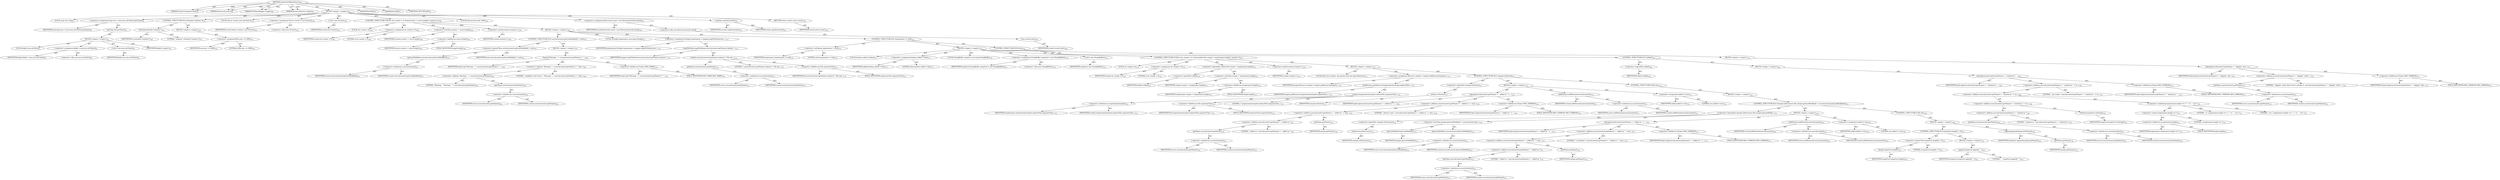 digraph "selectOutOfDateSources" {  
"111669149696" [label = <(METHOD,selectOutOfDateSources)<SUB>87</SUB>> ]
"115964116992" [label = <(PARAM,ProjectComponent logTo)<SUB>87</SUB>> ]
"115964116993" [label = <(PARAM,Resource[] source)<SUB>88</SUB>> ]
"115964116994" [label = <(PARAM,FileNameMapper mapper)<SUB>89</SUB>> ]
"115964116995" [label = <(PARAM,ResourceFactory targets)<SUB>90</SUB>> ]
"25769803776" [label = <(BLOCK,&lt;empty&gt;,&lt;empty&gt;)<SUB>90</SUB>> ]
"94489280512" [label = <(LOCAL,long now: long)<SUB>91</SUB>> ]
"30064771072" [label = <(&lt;operator&gt;.assignment,long now = (new java.util.Date()).getTime())<SUB>91</SUB>> ]
"68719476736" [label = <(IDENTIFIER,now,long now = (new java.util.Date()).getTime())<SUB>91</SUB>> ]
"30064771073" [label = <(getTime,this.getTime())<SUB>91</SUB>> ]
"25769803777" [label = <(BLOCK,&lt;empty&gt;,&lt;empty&gt;)<SUB>91</SUB>> ]
"94489280513" [label = <(LOCAL,$obj0: java.util.Date)<SUB>91</SUB>> ]
"30064771074" [label = <(&lt;operator&gt;.assignment,$obj0 = new java.util.Date())<SUB>91</SUB>> ]
"68719476737" [label = <(IDENTIFIER,$obj0,$obj0 = new java.util.Date())<SUB>91</SUB>> ]
"30064771075" [label = <(&lt;operator&gt;.alloc,new java.util.Date())<SUB>91</SUB>> ]
"30064771076" [label = <(&lt;init&gt;,new java.util.Date())<SUB>91</SUB>> ]
"68719476738" [label = <(IDENTIFIER,$obj0,new java.util.Date())<SUB>91</SUB>> ]
"68719476739" [label = <(IDENTIFIER,$obj0,&lt;empty&gt;)<SUB>91</SUB>> ]
"47244640256" [label = <(CONTROL_STRUCTURE,IF,if (isFamily(&quot;windows&quot;)))<SUB>101</SUB>> ]
"30064771077" [label = <(isFamily,isFamily(&quot;windows&quot;))<SUB>101</SUB>> ]
"68719476740" [label = <(IDENTIFIER,Os,isFamily(&quot;windows&quot;))<SUB>101</SUB>> ]
"90194313216" [label = <(LITERAL,&quot;windows&quot;,isFamily(&quot;windows&quot;))<SUB>101</SUB>> ]
"25769803778" [label = <(BLOCK,&lt;empty&gt;,&lt;empty&gt;)<SUB>101</SUB>> ]
"30064771078" [label = <(&lt;operator&gt;.assignmentPlus,now += 2000)<SUB>102</SUB>> ]
"68719476741" [label = <(IDENTIFIER,now,now += 2000)<SUB>102</SUB>> ]
"90194313217" [label = <(LITERAL,2000,now += 2000)<SUB>102</SUB>> ]
"94489280514" [label = <(LOCAL,Vector vresult: java.util.Vector)<SUB>105</SUB>> ]
"30064771079" [label = <(&lt;operator&gt;.assignment,Vector vresult = new Vector())<SUB>105</SUB>> ]
"68719476742" [label = <(IDENTIFIER,vresult,Vector vresult = new Vector())<SUB>105</SUB>> ]
"30064771080" [label = <(&lt;operator&gt;.alloc,new Vector())<SUB>105</SUB>> ]
"30064771081" [label = <(&lt;init&gt;,new Vector())<SUB>105</SUB>> ]
"68719476743" [label = <(IDENTIFIER,vresult,new Vector())<SUB>105</SUB>> ]
"47244640257" [label = <(CONTROL_STRUCTURE,FOR,for (int counter = 0; Some(counter &lt; source.length); counter++))<SUB>106</SUB>> ]
"94489280515" [label = <(LOCAL,int counter: int)<SUB>106</SUB>> ]
"30064771082" [label = <(&lt;operator&gt;.assignment,int counter = 0)<SUB>106</SUB>> ]
"68719476744" [label = <(IDENTIFIER,counter,int counter = 0)<SUB>106</SUB>> ]
"90194313218" [label = <(LITERAL,0,int counter = 0)<SUB>106</SUB>> ]
"30064771083" [label = <(&lt;operator&gt;.lessThan,counter &lt; source.length)<SUB>106</SUB>> ]
"68719476745" [label = <(IDENTIFIER,counter,counter &lt; source.length)<SUB>106</SUB>> ]
"30064771084" [label = <(&lt;operator&gt;.fieldAccess,source.length)<SUB>106</SUB>> ]
"68719476746" [label = <(IDENTIFIER,source,counter &lt; source.length)<SUB>106</SUB>> ]
"55834574848" [label = <(FIELD_IDENTIFIER,length,length)<SUB>106</SUB>> ]
"30064771085" [label = <(&lt;operator&gt;.postIncrement,counter++)<SUB>106</SUB>> ]
"68719476747" [label = <(IDENTIFIER,counter,counter++)<SUB>106</SUB>> ]
"25769803779" [label = <(BLOCK,&lt;empty&gt;,&lt;empty&gt;)<SUB>106</SUB>> ]
"47244640258" [label = <(CONTROL_STRUCTURE,IF,if (source[counter].getLastModified() &gt; now))<SUB>107</SUB>> ]
"30064771086" [label = <(&lt;operator&gt;.greaterThan,source[counter].getLastModified() &gt; now)<SUB>107</SUB>> ]
"30064771087" [label = <(getLastModified,source[counter].getLastModified())<SUB>107</SUB>> ]
"30064771088" [label = <(&lt;operator&gt;.indexAccess,source[counter])<SUB>107</SUB>> ]
"68719476748" [label = <(IDENTIFIER,source,source[counter].getLastModified())<SUB>107</SUB>> ]
"68719476749" [label = <(IDENTIFIER,counter,source[counter].getLastModified())<SUB>107</SUB>> ]
"68719476750" [label = <(IDENTIFIER,now,source[counter].getLastModified() &gt; now)<SUB>107</SUB>> ]
"25769803780" [label = <(BLOCK,&lt;empty&gt;,&lt;empty&gt;)<SUB>107</SUB>> ]
"30064771089" [label = <(log,log(&quot;Warning: &quot; + source[counter].getName() + &quot;...)<SUB>108</SUB>> ]
"68719476751" [label = <(IDENTIFIER,logTo,log(&quot;Warning: &quot; + source[counter].getName() + &quot;...)<SUB>108</SUB>> ]
"30064771090" [label = <(&lt;operator&gt;.addition,&quot;Warning: &quot; + source[counter].getName() + &quot; mod...)<SUB>108</SUB>> ]
"30064771091" [label = <(&lt;operator&gt;.addition,&quot;Warning: &quot; + source[counter].getName())<SUB>108</SUB>> ]
"90194313219" [label = <(LITERAL,&quot;Warning: &quot;,&quot;Warning: &quot; + source[counter].getName())<SUB>108</SUB>> ]
"30064771092" [label = <(getName,source[counter].getName())<SUB>108</SUB>> ]
"30064771093" [label = <(&lt;operator&gt;.indexAccess,source[counter])<SUB>108</SUB>> ]
"68719476752" [label = <(IDENTIFIER,source,source[counter].getName())<SUB>108</SUB>> ]
"68719476753" [label = <(IDENTIFIER,counter,source[counter].getName())<SUB>108</SUB>> ]
"90194313220" [label = <(LITERAL,&quot; modified in the future.&quot;,&quot;Warning: &quot; + source[counter].getName() + &quot; mod...)<SUB>109</SUB>> ]
"30064771094" [label = <(&lt;operator&gt;.fieldAccess,Project.MSG_WARN)<SUB>110</SUB>> ]
"68719476754" [label = <(IDENTIFIER,Project,log(&quot;Warning: &quot; + source[counter].getName() + &quot;...)<SUB>110</SUB>> ]
"55834574849" [label = <(FIELD_IDENTIFIER,MSG_WARN,MSG_WARN)<SUB>110</SUB>> ]
"94489280516" [label = <(LOCAL,String[] targetnames: java.lang.String[])<SUB>113</SUB>> ]
"30064771095" [label = <(&lt;operator&gt;.assignment,String[] targetnames = mapper.mapFileName(sourc...)<SUB>113</SUB>> ]
"68719476755" [label = <(IDENTIFIER,targetnames,String[] targetnames = mapper.mapFileName(sourc...)<SUB>113</SUB>> ]
"30064771096" [label = <(mapFileName,mapFileName(source[counter].getName().replace('...)<SUB>114</SUB>> ]
"68719476756" [label = <(IDENTIFIER,mapper,mapFileName(source[counter].getName().replace('...)<SUB>114</SUB>> ]
"30064771097" [label = <(replace,source[counter].getName().replace('/', File.sep...)<SUB>114</SUB>> ]
"30064771098" [label = <(getName,source[counter].getName())<SUB>114</SUB>> ]
"30064771099" [label = <(&lt;operator&gt;.indexAccess,source[counter])<SUB>114</SUB>> ]
"68719476757" [label = <(IDENTIFIER,source,source[counter].getName())<SUB>114</SUB>> ]
"68719476758" [label = <(IDENTIFIER,counter,source[counter].getName())<SUB>114</SUB>> ]
"90194313221" [label = <(LITERAL,'/',source[counter].getName().replace('/', File.sep...)<SUB>115</SUB>> ]
"30064771100" [label = <(&lt;operator&gt;.fieldAccess,File.separatorChar)<SUB>115</SUB>> ]
"68719476759" [label = <(IDENTIFIER,File,source[counter].getName().replace('/', File.sep...)<SUB>115</SUB>> ]
"55834574850" [label = <(FIELD_IDENTIFIER,separatorChar,separatorChar)<SUB>115</SUB>> ]
"47244640259" [label = <(CONTROL_STRUCTURE,IF,if (targetnames != null))<SUB>116</SUB>> ]
"30064771101" [label = <(&lt;operator&gt;.notEquals,targetnames != null)<SUB>116</SUB>> ]
"68719476760" [label = <(IDENTIFIER,targetnames,targetnames != null)<SUB>116</SUB>> ]
"90194313222" [label = <(LITERAL,null,targetnames != null)<SUB>116</SUB>> ]
"25769803781" [label = <(BLOCK,&lt;empty&gt;,&lt;empty&gt;)<SUB>116</SUB>> ]
"94489280517" [label = <(LOCAL,boolean added: boolean)<SUB>117</SUB>> ]
"30064771102" [label = <(&lt;operator&gt;.assignment,boolean added = false)<SUB>117</SUB>> ]
"68719476761" [label = <(IDENTIFIER,added,boolean added = false)<SUB>117</SUB>> ]
"90194313223" [label = <(LITERAL,false,boolean added = false)<SUB>117</SUB>> ]
"94489280518" [label = <(LOCAL,StringBuffer targetList: java.lang.StringBuffer)<SUB>118</SUB>> ]
"30064771103" [label = <(&lt;operator&gt;.assignment,StringBuffer targetList = new StringBuffer())<SUB>118</SUB>> ]
"68719476762" [label = <(IDENTIFIER,targetList,StringBuffer targetList = new StringBuffer())<SUB>118</SUB>> ]
"30064771104" [label = <(&lt;operator&gt;.alloc,new StringBuffer())<SUB>118</SUB>> ]
"30064771105" [label = <(&lt;init&gt;,new StringBuffer())<SUB>118</SUB>> ]
"68719476763" [label = <(IDENTIFIER,targetList,new StringBuffer())<SUB>118</SUB>> ]
"47244640260" [label = <(CONTROL_STRUCTURE,FOR,for (int ctarget = 0; Some(!added &amp;&amp; ctarget &lt; targetnames.length); ctarget++))<SUB>119</SUB>> ]
"94489280519" [label = <(LOCAL,int ctarget: int)<SUB>119</SUB>> ]
"30064771106" [label = <(&lt;operator&gt;.assignment,int ctarget = 0)<SUB>119</SUB>> ]
"68719476764" [label = <(IDENTIFIER,ctarget,int ctarget = 0)<SUB>119</SUB>> ]
"90194313224" [label = <(LITERAL,0,int ctarget = 0)<SUB>119</SUB>> ]
"30064771107" [label = <(&lt;operator&gt;.logicalAnd,!added &amp;&amp; ctarget &lt; targetnames.length)<SUB>119</SUB>> ]
"30064771108" [label = <(&lt;operator&gt;.logicalNot,!added)<SUB>119</SUB>> ]
"68719476765" [label = <(IDENTIFIER,added,!added)<SUB>119</SUB>> ]
"30064771109" [label = <(&lt;operator&gt;.lessThan,ctarget &lt; targetnames.length)<SUB>119</SUB>> ]
"68719476766" [label = <(IDENTIFIER,ctarget,ctarget &lt; targetnames.length)<SUB>119</SUB>> ]
"30064771110" [label = <(&lt;operator&gt;.fieldAccess,targetnames.length)<SUB>119</SUB>> ]
"68719476767" [label = <(IDENTIFIER,targetnames,ctarget &lt; targetnames.length)<SUB>119</SUB>> ]
"55834574851" [label = <(FIELD_IDENTIFIER,length,length)<SUB>119</SUB>> ]
"30064771111" [label = <(&lt;operator&gt;.postIncrement,ctarget++)<SUB>120</SUB>> ]
"68719476768" [label = <(IDENTIFIER,ctarget,ctarget++)<SUB>120</SUB>> ]
"25769803782" [label = <(BLOCK,&lt;empty&gt;,&lt;empty&gt;)<SUB>120</SUB>> ]
"94489280520" [label = <(LOCAL,Resource atarget: org.apache.tools.ant.types.Resource)<SUB>121</SUB>> ]
"30064771112" [label = <(&lt;operator&gt;.assignment,Resource atarget = targets.getResource(targetna...)<SUB>121</SUB>> ]
"68719476769" [label = <(IDENTIFIER,atarget,Resource atarget = targets.getResource(targetna...)<SUB>121</SUB>> ]
"30064771113" [label = <(getResource,getResource(targetnames[ctarget].replace(File.s...)<SUB>122</SUB>> ]
"68719476770" [label = <(IDENTIFIER,targets,getResource(targetnames[ctarget].replace(File.s...)<SUB>122</SUB>> ]
"30064771114" [label = <(replace,targetnames[ctarget].replace(File.separatorChar...)<SUB>122</SUB>> ]
"30064771115" [label = <(&lt;operator&gt;.indexAccess,targetnames[ctarget])<SUB>122</SUB>> ]
"68719476771" [label = <(IDENTIFIER,targetnames,targetnames[ctarget].replace(File.separatorChar...)<SUB>122</SUB>> ]
"68719476772" [label = <(IDENTIFIER,ctarget,targetnames[ctarget].replace(File.separatorChar...)<SUB>122</SUB>> ]
"30064771116" [label = <(&lt;operator&gt;.fieldAccess,File.separatorChar)<SUB>123</SUB>> ]
"68719476773" [label = <(IDENTIFIER,File,targetnames[ctarget].replace(File.separatorChar...)<SUB>123</SUB>> ]
"55834574852" [label = <(FIELD_IDENTIFIER,separatorChar,separatorChar)<SUB>123</SUB>> ]
"90194313225" [label = <(LITERAL,'/',targetnames[ctarget].replace(File.separatorChar...)<SUB>123</SUB>> ]
"47244640261" [label = <(CONTROL_STRUCTURE,IF,if (!atarget.isExists()))<SUB>127</SUB>> ]
"30064771117" [label = <(&lt;operator&gt;.logicalNot,!atarget.isExists())<SUB>127</SUB>> ]
"30064771118" [label = <(isExists,isExists())<SUB>127</SUB>> ]
"68719476774" [label = <(IDENTIFIER,atarget,isExists())<SUB>127</SUB>> ]
"25769803783" [label = <(BLOCK,&lt;empty&gt;,&lt;empty&gt;)<SUB>127</SUB>> ]
"30064771119" [label = <(log,log(source[counter].getName() + &quot; added as &quot; + ...)<SUB>128</SUB>> ]
"68719476775" [label = <(IDENTIFIER,logTo,log(source[counter].getName() + &quot; added as &quot; + ...)<SUB>128</SUB>> ]
"30064771120" [label = <(&lt;operator&gt;.addition,source[counter].getName() + &quot; added as &quot; + atar...)<SUB>128</SUB>> ]
"30064771121" [label = <(&lt;operator&gt;.addition,source[counter].getName() + &quot; added as &quot; + atar...)<SUB>128</SUB>> ]
"30064771122" [label = <(&lt;operator&gt;.addition,source[counter].getName() + &quot; added as &quot;)<SUB>128</SUB>> ]
"30064771123" [label = <(getName,source[counter].getName())<SUB>128</SUB>> ]
"30064771124" [label = <(&lt;operator&gt;.indexAccess,source[counter])<SUB>128</SUB>> ]
"68719476776" [label = <(IDENTIFIER,source,source[counter].getName())<SUB>128</SUB>> ]
"68719476777" [label = <(IDENTIFIER,counter,source[counter].getName())<SUB>128</SUB>> ]
"90194313226" [label = <(LITERAL,&quot; added as &quot;,source[counter].getName() + &quot; added as &quot;)<SUB>128</SUB>> ]
"30064771125" [label = <(getName,getName())<SUB>129</SUB>> ]
"68719476778" [label = <(IDENTIFIER,atarget,getName())<SUB>129</SUB>> ]
"90194313227" [label = <(LITERAL,&quot; doesn\'t exist.&quot;,source[counter].getName() + &quot; added as &quot; + atar...)<SUB>130</SUB>> ]
"30064771126" [label = <(&lt;operator&gt;.fieldAccess,Project.MSG_VERBOSE)<SUB>130</SUB>> ]
"68719476779" [label = <(IDENTIFIER,Project,log(source[counter].getName() + &quot; added as &quot; + ...)<SUB>130</SUB>> ]
"55834574853" [label = <(FIELD_IDENTIFIER,MSG_VERBOSE,MSG_VERBOSE)<SUB>130</SUB>> ]
"30064771127" [label = <(addElement,addElement(source[counter]))<SUB>131</SUB>> ]
"68719476780" [label = <(IDENTIFIER,vresult,addElement(source[counter]))<SUB>131</SUB>> ]
"30064771128" [label = <(&lt;operator&gt;.indexAccess,source[counter])<SUB>131</SUB>> ]
"68719476781" [label = <(IDENTIFIER,source,addElement(source[counter]))<SUB>131</SUB>> ]
"68719476782" [label = <(IDENTIFIER,counter,addElement(source[counter]))<SUB>131</SUB>> ]
"30064771129" [label = <(&lt;operator&gt;.assignment,added = true)<SUB>132</SUB>> ]
"68719476783" [label = <(IDENTIFIER,added,added = true)<SUB>132</SUB>> ]
"90194313228" [label = <(LITERAL,true,added = true)<SUB>132</SUB>> ]
"47244640262" [label = <(CONTROL_STRUCTURE,ELSE,else)<SUB>133</SUB>> ]
"25769803784" [label = <(BLOCK,&lt;empty&gt;,&lt;empty&gt;)<SUB>133</SUB>> ]
"47244640263" [label = <(CONTROL_STRUCTURE,IF,if (!atarget.isDirectory() &amp;&amp; atarget.getLastModified() &lt; source[counter].getLastModified()))<SUB>133</SUB>> ]
"30064771130" [label = <(&lt;operator&gt;.logicalAnd,!atarget.isDirectory() &amp;&amp; atarget.getLastModifi...)<SUB>133</SUB>> ]
"30064771131" [label = <(&lt;operator&gt;.logicalNot,!atarget.isDirectory())<SUB>133</SUB>> ]
"30064771132" [label = <(isDirectory,isDirectory())<SUB>133</SUB>> ]
"68719476784" [label = <(IDENTIFIER,atarget,isDirectory())<SUB>133</SUB>> ]
"30064771133" [label = <(&lt;operator&gt;.lessThan,atarget.getLastModified() &lt; source[counter].get...)<SUB>133</SUB>> ]
"30064771134" [label = <(getLastModified,getLastModified())<SUB>133</SUB>> ]
"68719476785" [label = <(IDENTIFIER,atarget,getLastModified())<SUB>133</SUB>> ]
"30064771135" [label = <(getLastModified,source[counter].getLastModified())<SUB>134</SUB>> ]
"30064771136" [label = <(&lt;operator&gt;.indexAccess,source[counter])<SUB>134</SUB>> ]
"68719476786" [label = <(IDENTIFIER,source,source[counter].getLastModified())<SUB>134</SUB>> ]
"68719476787" [label = <(IDENTIFIER,counter,source[counter].getLastModified())<SUB>134</SUB>> ]
"25769803785" [label = <(BLOCK,&lt;empty&gt;,&lt;empty&gt;)<SUB>134</SUB>> ]
"30064771137" [label = <(log,log(source[counter].getName() + &quot; added as &quot; + ...)<SUB>135</SUB>> ]
"68719476788" [label = <(IDENTIFIER,logTo,log(source[counter].getName() + &quot; added as &quot; + ...)<SUB>135</SUB>> ]
"30064771138" [label = <(&lt;operator&gt;.addition,source[counter].getName() + &quot; added as &quot; + atar...)<SUB>135</SUB>> ]
"30064771139" [label = <(&lt;operator&gt;.addition,source[counter].getName() + &quot; added as &quot; + atar...)<SUB>135</SUB>> ]
"30064771140" [label = <(&lt;operator&gt;.addition,source[counter].getName() + &quot; added as &quot;)<SUB>135</SUB>> ]
"30064771141" [label = <(getName,source[counter].getName())<SUB>135</SUB>> ]
"30064771142" [label = <(&lt;operator&gt;.indexAccess,source[counter])<SUB>135</SUB>> ]
"68719476789" [label = <(IDENTIFIER,source,source[counter].getName())<SUB>135</SUB>> ]
"68719476790" [label = <(IDENTIFIER,counter,source[counter].getName())<SUB>135</SUB>> ]
"90194313229" [label = <(LITERAL,&quot; added as &quot;,source[counter].getName() + &quot; added as &quot;)<SUB>135</SUB>> ]
"30064771143" [label = <(getName,getName())<SUB>136</SUB>> ]
"68719476791" [label = <(IDENTIFIER,atarget,getName())<SUB>136</SUB>> ]
"90194313230" [label = <(LITERAL,&quot; is outdated.&quot;,source[counter].getName() + &quot; added as &quot; + atar...)<SUB>137</SUB>> ]
"30064771144" [label = <(&lt;operator&gt;.fieldAccess,Project.MSG_VERBOSE)<SUB>137</SUB>> ]
"68719476792" [label = <(IDENTIFIER,Project,log(source[counter].getName() + &quot; added as &quot; + ...)<SUB>137</SUB>> ]
"55834574854" [label = <(FIELD_IDENTIFIER,MSG_VERBOSE,MSG_VERBOSE)<SUB>137</SUB>> ]
"30064771145" [label = <(addElement,addElement(source[counter]))<SUB>138</SUB>> ]
"68719476793" [label = <(IDENTIFIER,vresult,addElement(source[counter]))<SUB>138</SUB>> ]
"30064771146" [label = <(&lt;operator&gt;.indexAccess,source[counter])<SUB>138</SUB>> ]
"68719476794" [label = <(IDENTIFIER,source,addElement(source[counter]))<SUB>138</SUB>> ]
"68719476795" [label = <(IDENTIFIER,counter,addElement(source[counter]))<SUB>138</SUB>> ]
"30064771147" [label = <(&lt;operator&gt;.assignment,added = true)<SUB>139</SUB>> ]
"68719476796" [label = <(IDENTIFIER,added,added = true)<SUB>139</SUB>> ]
"90194313231" [label = <(LITERAL,true,added = true)<SUB>139</SUB>> ]
"47244640264" [label = <(CONTROL_STRUCTURE,ELSE,else)<SUB>140</SUB>> ]
"25769803786" [label = <(BLOCK,&lt;empty&gt;,&lt;empty&gt;)<SUB>140</SUB>> ]
"47244640265" [label = <(CONTROL_STRUCTURE,IF,if (targetList.length() &gt; 0))<SUB>141</SUB>> ]
"30064771148" [label = <(&lt;operator&gt;.greaterThan,targetList.length() &gt; 0)<SUB>141</SUB>> ]
"30064771149" [label = <(length,targetList.length())<SUB>141</SUB>> ]
"68719476797" [label = <(IDENTIFIER,targetList,targetList.length())<SUB>141</SUB>> ]
"90194313232" [label = <(LITERAL,0,targetList.length() &gt; 0)<SUB>141</SUB>> ]
"25769803787" [label = <(BLOCK,&lt;empty&gt;,&lt;empty&gt;)<SUB>141</SUB>> ]
"30064771150" [label = <(append,targetList.append(&quot;, &quot;))<SUB>142</SUB>> ]
"68719476798" [label = <(IDENTIFIER,targetList,targetList.append(&quot;, &quot;))<SUB>142</SUB>> ]
"90194313233" [label = <(LITERAL,&quot;, &quot;,targetList.append(&quot;, &quot;))<SUB>142</SUB>> ]
"30064771151" [label = <(append,append(atarget.getName()))<SUB>144</SUB>> ]
"68719476799" [label = <(IDENTIFIER,targetList,append(atarget.getName()))<SUB>144</SUB>> ]
"30064771152" [label = <(getName,getName())<SUB>144</SUB>> ]
"68719476800" [label = <(IDENTIFIER,atarget,getName())<SUB>144</SUB>> ]
"47244640266" [label = <(CONTROL_STRUCTURE,IF,if (!added))<SUB>148</SUB>> ]
"30064771153" [label = <(&lt;operator&gt;.logicalNot,!added)<SUB>148</SUB>> ]
"68719476801" [label = <(IDENTIFIER,added,!added)<SUB>148</SUB>> ]
"25769803788" [label = <(BLOCK,&lt;empty&gt;,&lt;empty&gt;)<SUB>148</SUB>> ]
"30064771154" [label = <(log,log(source[counter].getName() + &quot; omitted as &quot; ...)<SUB>149</SUB>> ]
"68719476802" [label = <(IDENTIFIER,logTo,log(source[counter].getName() + &quot; omitted as &quot; ...)<SUB>149</SUB>> ]
"30064771155" [label = <(&lt;operator&gt;.addition,source[counter].getName() + &quot; omitted as &quot; + ta...)<SUB>149</SUB>> ]
"30064771156" [label = <(&lt;operator&gt;.addition,source[counter].getName() + &quot; omitted as &quot; + ta...)<SUB>149</SUB>> ]
"30064771157" [label = <(&lt;operator&gt;.addition,source[counter].getName() + &quot; omitted as &quot; + ta...)<SUB>149</SUB>> ]
"30064771158" [label = <(&lt;operator&gt;.addition,source[counter].getName() + &quot; omitted as &quot;)<SUB>149</SUB>> ]
"30064771159" [label = <(getName,source[counter].getName())<SUB>149</SUB>> ]
"30064771160" [label = <(&lt;operator&gt;.indexAccess,source[counter])<SUB>149</SUB>> ]
"68719476803" [label = <(IDENTIFIER,source,source[counter].getName())<SUB>149</SUB>> ]
"68719476804" [label = <(IDENTIFIER,counter,source[counter].getName())<SUB>149</SUB>> ]
"90194313234" [label = <(LITERAL,&quot; omitted as &quot;,source[counter].getName() + &quot; omitted as &quot;)<SUB>150</SUB>> ]
"30064771161" [label = <(toString,targetList.toString())<SUB>150</SUB>> ]
"68719476805" [label = <(IDENTIFIER,targetList,targetList.toString())<SUB>150</SUB>> ]
"30064771162" [label = <(&lt;operator&gt;.conditional,targetnames.length == 1 ? &quot; is&quot; : &quot; are &quot;)<SUB>151</SUB>> ]
"30064771163" [label = <(&lt;operator&gt;.equals,targetnames.length == 1)<SUB>151</SUB>> ]
"30064771164" [label = <(&lt;operator&gt;.fieldAccess,targetnames.length)<SUB>151</SUB>> ]
"68719476806" [label = <(IDENTIFIER,targetnames,targetnames.length == 1)<SUB>151</SUB>> ]
"55834574855" [label = <(FIELD_IDENTIFIER,length,length)<SUB>151</SUB>> ]
"90194313235" [label = <(LITERAL,1,targetnames.length == 1)<SUB>151</SUB>> ]
"90194313236" [label = <(LITERAL,&quot; is&quot;,targetnames.length == 1 ? &quot; is&quot; : &quot; are &quot;)<SUB>151</SUB>> ]
"90194313237" [label = <(LITERAL,&quot; are &quot;,targetnames.length == 1 ? &quot; is&quot; : &quot; are &quot;)<SUB>151</SUB>> ]
"90194313238" [label = <(LITERAL,&quot; up to date.&quot;,source[counter].getName() + &quot; omitted as &quot; + ta...)<SUB>152</SUB>> ]
"30064771165" [label = <(&lt;operator&gt;.fieldAccess,Project.MSG_VERBOSE)<SUB>152</SUB>> ]
"68719476807" [label = <(IDENTIFIER,Project,log(source[counter].getName() + &quot; omitted as &quot; ...)<SUB>152</SUB>> ]
"55834574856" [label = <(FIELD_IDENTIFIER,MSG_VERBOSE,MSG_VERBOSE)<SUB>152</SUB>> ]
"47244640267" [label = <(CONTROL_STRUCTURE,ELSE,else)<SUB>154</SUB>> ]
"25769803789" [label = <(BLOCK,&lt;empty&gt;,&lt;empty&gt;)<SUB>154</SUB>> ]
"30064771166" [label = <(log,log(source[counter].getName() + &quot; skipped - don...)<SUB>155</SUB>> ]
"68719476808" [label = <(IDENTIFIER,logTo,log(source[counter].getName() + &quot; skipped - don...)<SUB>155</SUB>> ]
"30064771167" [label = <(&lt;operator&gt;.addition,source[counter].getName() + &quot; skipped - don\'t ...)<SUB>155</SUB>> ]
"30064771168" [label = <(getName,source[counter].getName())<SUB>155</SUB>> ]
"30064771169" [label = <(&lt;operator&gt;.indexAccess,source[counter])<SUB>155</SUB>> ]
"68719476809" [label = <(IDENTIFIER,source,source[counter].getName())<SUB>155</SUB>> ]
"68719476810" [label = <(IDENTIFIER,counter,source[counter].getName())<SUB>155</SUB>> ]
"90194313239" [label = <(LITERAL,&quot; skipped - don\'t know how to handle it&quot;,source[counter].getName() + &quot; skipped - don\'t ...)<SUB>156</SUB>> ]
"30064771170" [label = <(&lt;operator&gt;.fieldAccess,Project.MSG_VERBOSE)<SUB>157</SUB>> ]
"68719476811" [label = <(IDENTIFIER,Project,log(source[counter].getName() + &quot; skipped - don...)<SUB>157</SUB>> ]
"55834574857" [label = <(FIELD_IDENTIFIER,MSG_VERBOSE,MSG_VERBOSE)<SUB>157</SUB>> ]
"94489280521" [label = <(LOCAL,Resource[] result: ANY)<SUB>160</SUB>> ]
"30064771171" [label = <(&lt;operator&gt;.assignment,Resource[] result = new Resource[vresult.size()])<SUB>160</SUB>> ]
"68719476812" [label = <(IDENTIFIER,result,Resource[] result = new Resource[vresult.size()])<SUB>160</SUB>> ]
"30064771172" [label = <(&lt;operator&gt;.alloc,new Resource[vresult.size()])> ]
"30064771173" [label = <(size,vresult.size())<SUB>160</SUB>> ]
"68719476813" [label = <(IDENTIFIER,vresult,vresult.size())<SUB>160</SUB>> ]
"30064771174" [label = <(copyInto,copyInto(result))<SUB>161</SUB>> ]
"68719476814" [label = <(IDENTIFIER,vresult,copyInto(result))<SUB>161</SUB>> ]
"68719476815" [label = <(IDENTIFIER,result,copyInto(result))<SUB>161</SUB>> ]
"146028888064" [label = <(RETURN,return result;,return result;)<SUB>162</SUB>> ]
"68719476816" [label = <(IDENTIFIER,result,return result;)<SUB>162</SUB>> ]
"133143986176" [label = <(MODIFIER,PUBLIC)> ]
"133143986177" [label = <(MODIFIER,STATIC)> ]
"128849018880" [label = <(METHOD_RETURN,ANY)<SUB>87</SUB>> ]
  "111669149696" -> "115964116992"  [ label = "AST: "] 
  "111669149696" -> "115964116993"  [ label = "AST: "] 
  "111669149696" -> "115964116994"  [ label = "AST: "] 
  "111669149696" -> "115964116995"  [ label = "AST: "] 
  "111669149696" -> "25769803776"  [ label = "AST: "] 
  "111669149696" -> "133143986176"  [ label = "AST: "] 
  "111669149696" -> "133143986177"  [ label = "AST: "] 
  "111669149696" -> "128849018880"  [ label = "AST: "] 
  "25769803776" -> "94489280512"  [ label = "AST: "] 
  "25769803776" -> "30064771072"  [ label = "AST: "] 
  "25769803776" -> "47244640256"  [ label = "AST: "] 
  "25769803776" -> "94489280514"  [ label = "AST: "] 
  "25769803776" -> "30064771079"  [ label = "AST: "] 
  "25769803776" -> "30064771081"  [ label = "AST: "] 
  "25769803776" -> "47244640257"  [ label = "AST: "] 
  "25769803776" -> "94489280521"  [ label = "AST: "] 
  "25769803776" -> "30064771171"  [ label = "AST: "] 
  "25769803776" -> "30064771174"  [ label = "AST: "] 
  "25769803776" -> "146028888064"  [ label = "AST: "] 
  "30064771072" -> "68719476736"  [ label = "AST: "] 
  "30064771072" -> "30064771073"  [ label = "AST: "] 
  "30064771073" -> "25769803777"  [ label = "AST: "] 
  "25769803777" -> "94489280513"  [ label = "AST: "] 
  "25769803777" -> "30064771074"  [ label = "AST: "] 
  "25769803777" -> "30064771076"  [ label = "AST: "] 
  "25769803777" -> "68719476739"  [ label = "AST: "] 
  "30064771074" -> "68719476737"  [ label = "AST: "] 
  "30064771074" -> "30064771075"  [ label = "AST: "] 
  "30064771076" -> "68719476738"  [ label = "AST: "] 
  "47244640256" -> "30064771077"  [ label = "AST: "] 
  "47244640256" -> "25769803778"  [ label = "AST: "] 
  "30064771077" -> "68719476740"  [ label = "AST: "] 
  "30064771077" -> "90194313216"  [ label = "AST: "] 
  "25769803778" -> "30064771078"  [ label = "AST: "] 
  "30064771078" -> "68719476741"  [ label = "AST: "] 
  "30064771078" -> "90194313217"  [ label = "AST: "] 
  "30064771079" -> "68719476742"  [ label = "AST: "] 
  "30064771079" -> "30064771080"  [ label = "AST: "] 
  "30064771081" -> "68719476743"  [ label = "AST: "] 
  "47244640257" -> "94489280515"  [ label = "AST: "] 
  "47244640257" -> "30064771082"  [ label = "AST: "] 
  "47244640257" -> "30064771083"  [ label = "AST: "] 
  "47244640257" -> "30064771085"  [ label = "AST: "] 
  "47244640257" -> "25769803779"  [ label = "AST: "] 
  "30064771082" -> "68719476744"  [ label = "AST: "] 
  "30064771082" -> "90194313218"  [ label = "AST: "] 
  "30064771083" -> "68719476745"  [ label = "AST: "] 
  "30064771083" -> "30064771084"  [ label = "AST: "] 
  "30064771084" -> "68719476746"  [ label = "AST: "] 
  "30064771084" -> "55834574848"  [ label = "AST: "] 
  "30064771085" -> "68719476747"  [ label = "AST: "] 
  "25769803779" -> "47244640258"  [ label = "AST: "] 
  "25769803779" -> "94489280516"  [ label = "AST: "] 
  "25769803779" -> "30064771095"  [ label = "AST: "] 
  "25769803779" -> "47244640259"  [ label = "AST: "] 
  "47244640258" -> "30064771086"  [ label = "AST: "] 
  "47244640258" -> "25769803780"  [ label = "AST: "] 
  "30064771086" -> "30064771087"  [ label = "AST: "] 
  "30064771086" -> "68719476750"  [ label = "AST: "] 
  "30064771087" -> "30064771088"  [ label = "AST: "] 
  "30064771088" -> "68719476748"  [ label = "AST: "] 
  "30064771088" -> "68719476749"  [ label = "AST: "] 
  "25769803780" -> "30064771089"  [ label = "AST: "] 
  "30064771089" -> "68719476751"  [ label = "AST: "] 
  "30064771089" -> "30064771090"  [ label = "AST: "] 
  "30064771089" -> "30064771094"  [ label = "AST: "] 
  "30064771090" -> "30064771091"  [ label = "AST: "] 
  "30064771090" -> "90194313220"  [ label = "AST: "] 
  "30064771091" -> "90194313219"  [ label = "AST: "] 
  "30064771091" -> "30064771092"  [ label = "AST: "] 
  "30064771092" -> "30064771093"  [ label = "AST: "] 
  "30064771093" -> "68719476752"  [ label = "AST: "] 
  "30064771093" -> "68719476753"  [ label = "AST: "] 
  "30064771094" -> "68719476754"  [ label = "AST: "] 
  "30064771094" -> "55834574849"  [ label = "AST: "] 
  "30064771095" -> "68719476755"  [ label = "AST: "] 
  "30064771095" -> "30064771096"  [ label = "AST: "] 
  "30064771096" -> "68719476756"  [ label = "AST: "] 
  "30064771096" -> "30064771097"  [ label = "AST: "] 
  "30064771097" -> "30064771098"  [ label = "AST: "] 
  "30064771097" -> "90194313221"  [ label = "AST: "] 
  "30064771097" -> "30064771100"  [ label = "AST: "] 
  "30064771098" -> "30064771099"  [ label = "AST: "] 
  "30064771099" -> "68719476757"  [ label = "AST: "] 
  "30064771099" -> "68719476758"  [ label = "AST: "] 
  "30064771100" -> "68719476759"  [ label = "AST: "] 
  "30064771100" -> "55834574850"  [ label = "AST: "] 
  "47244640259" -> "30064771101"  [ label = "AST: "] 
  "47244640259" -> "25769803781"  [ label = "AST: "] 
  "47244640259" -> "47244640267"  [ label = "AST: "] 
  "30064771101" -> "68719476760"  [ label = "AST: "] 
  "30064771101" -> "90194313222"  [ label = "AST: "] 
  "25769803781" -> "94489280517"  [ label = "AST: "] 
  "25769803781" -> "30064771102"  [ label = "AST: "] 
  "25769803781" -> "94489280518"  [ label = "AST: "] 
  "25769803781" -> "30064771103"  [ label = "AST: "] 
  "25769803781" -> "30064771105"  [ label = "AST: "] 
  "25769803781" -> "47244640260"  [ label = "AST: "] 
  "25769803781" -> "47244640266"  [ label = "AST: "] 
  "30064771102" -> "68719476761"  [ label = "AST: "] 
  "30064771102" -> "90194313223"  [ label = "AST: "] 
  "30064771103" -> "68719476762"  [ label = "AST: "] 
  "30064771103" -> "30064771104"  [ label = "AST: "] 
  "30064771105" -> "68719476763"  [ label = "AST: "] 
  "47244640260" -> "94489280519"  [ label = "AST: "] 
  "47244640260" -> "30064771106"  [ label = "AST: "] 
  "47244640260" -> "30064771107"  [ label = "AST: "] 
  "47244640260" -> "30064771111"  [ label = "AST: "] 
  "47244640260" -> "25769803782"  [ label = "AST: "] 
  "30064771106" -> "68719476764"  [ label = "AST: "] 
  "30064771106" -> "90194313224"  [ label = "AST: "] 
  "30064771107" -> "30064771108"  [ label = "AST: "] 
  "30064771107" -> "30064771109"  [ label = "AST: "] 
  "30064771108" -> "68719476765"  [ label = "AST: "] 
  "30064771109" -> "68719476766"  [ label = "AST: "] 
  "30064771109" -> "30064771110"  [ label = "AST: "] 
  "30064771110" -> "68719476767"  [ label = "AST: "] 
  "30064771110" -> "55834574851"  [ label = "AST: "] 
  "30064771111" -> "68719476768"  [ label = "AST: "] 
  "25769803782" -> "94489280520"  [ label = "AST: "] 
  "25769803782" -> "30064771112"  [ label = "AST: "] 
  "25769803782" -> "47244640261"  [ label = "AST: "] 
  "30064771112" -> "68719476769"  [ label = "AST: "] 
  "30064771112" -> "30064771113"  [ label = "AST: "] 
  "30064771113" -> "68719476770"  [ label = "AST: "] 
  "30064771113" -> "30064771114"  [ label = "AST: "] 
  "30064771114" -> "30064771115"  [ label = "AST: "] 
  "30064771114" -> "30064771116"  [ label = "AST: "] 
  "30064771114" -> "90194313225"  [ label = "AST: "] 
  "30064771115" -> "68719476771"  [ label = "AST: "] 
  "30064771115" -> "68719476772"  [ label = "AST: "] 
  "30064771116" -> "68719476773"  [ label = "AST: "] 
  "30064771116" -> "55834574852"  [ label = "AST: "] 
  "47244640261" -> "30064771117"  [ label = "AST: "] 
  "47244640261" -> "25769803783"  [ label = "AST: "] 
  "47244640261" -> "47244640262"  [ label = "AST: "] 
  "30064771117" -> "30064771118"  [ label = "AST: "] 
  "30064771118" -> "68719476774"  [ label = "AST: "] 
  "25769803783" -> "30064771119"  [ label = "AST: "] 
  "25769803783" -> "30064771127"  [ label = "AST: "] 
  "25769803783" -> "30064771129"  [ label = "AST: "] 
  "30064771119" -> "68719476775"  [ label = "AST: "] 
  "30064771119" -> "30064771120"  [ label = "AST: "] 
  "30064771119" -> "30064771126"  [ label = "AST: "] 
  "30064771120" -> "30064771121"  [ label = "AST: "] 
  "30064771120" -> "90194313227"  [ label = "AST: "] 
  "30064771121" -> "30064771122"  [ label = "AST: "] 
  "30064771121" -> "30064771125"  [ label = "AST: "] 
  "30064771122" -> "30064771123"  [ label = "AST: "] 
  "30064771122" -> "90194313226"  [ label = "AST: "] 
  "30064771123" -> "30064771124"  [ label = "AST: "] 
  "30064771124" -> "68719476776"  [ label = "AST: "] 
  "30064771124" -> "68719476777"  [ label = "AST: "] 
  "30064771125" -> "68719476778"  [ label = "AST: "] 
  "30064771126" -> "68719476779"  [ label = "AST: "] 
  "30064771126" -> "55834574853"  [ label = "AST: "] 
  "30064771127" -> "68719476780"  [ label = "AST: "] 
  "30064771127" -> "30064771128"  [ label = "AST: "] 
  "30064771128" -> "68719476781"  [ label = "AST: "] 
  "30064771128" -> "68719476782"  [ label = "AST: "] 
  "30064771129" -> "68719476783"  [ label = "AST: "] 
  "30064771129" -> "90194313228"  [ label = "AST: "] 
  "47244640262" -> "25769803784"  [ label = "AST: "] 
  "25769803784" -> "47244640263"  [ label = "AST: "] 
  "47244640263" -> "30064771130"  [ label = "AST: "] 
  "47244640263" -> "25769803785"  [ label = "AST: "] 
  "47244640263" -> "47244640264"  [ label = "AST: "] 
  "30064771130" -> "30064771131"  [ label = "AST: "] 
  "30064771130" -> "30064771133"  [ label = "AST: "] 
  "30064771131" -> "30064771132"  [ label = "AST: "] 
  "30064771132" -> "68719476784"  [ label = "AST: "] 
  "30064771133" -> "30064771134"  [ label = "AST: "] 
  "30064771133" -> "30064771135"  [ label = "AST: "] 
  "30064771134" -> "68719476785"  [ label = "AST: "] 
  "30064771135" -> "30064771136"  [ label = "AST: "] 
  "30064771136" -> "68719476786"  [ label = "AST: "] 
  "30064771136" -> "68719476787"  [ label = "AST: "] 
  "25769803785" -> "30064771137"  [ label = "AST: "] 
  "25769803785" -> "30064771145"  [ label = "AST: "] 
  "25769803785" -> "30064771147"  [ label = "AST: "] 
  "30064771137" -> "68719476788"  [ label = "AST: "] 
  "30064771137" -> "30064771138"  [ label = "AST: "] 
  "30064771137" -> "30064771144"  [ label = "AST: "] 
  "30064771138" -> "30064771139"  [ label = "AST: "] 
  "30064771138" -> "90194313230"  [ label = "AST: "] 
  "30064771139" -> "30064771140"  [ label = "AST: "] 
  "30064771139" -> "30064771143"  [ label = "AST: "] 
  "30064771140" -> "30064771141"  [ label = "AST: "] 
  "30064771140" -> "90194313229"  [ label = "AST: "] 
  "30064771141" -> "30064771142"  [ label = "AST: "] 
  "30064771142" -> "68719476789"  [ label = "AST: "] 
  "30064771142" -> "68719476790"  [ label = "AST: "] 
  "30064771143" -> "68719476791"  [ label = "AST: "] 
  "30064771144" -> "68719476792"  [ label = "AST: "] 
  "30064771144" -> "55834574854"  [ label = "AST: "] 
  "30064771145" -> "68719476793"  [ label = "AST: "] 
  "30064771145" -> "30064771146"  [ label = "AST: "] 
  "30064771146" -> "68719476794"  [ label = "AST: "] 
  "30064771146" -> "68719476795"  [ label = "AST: "] 
  "30064771147" -> "68719476796"  [ label = "AST: "] 
  "30064771147" -> "90194313231"  [ label = "AST: "] 
  "47244640264" -> "25769803786"  [ label = "AST: "] 
  "25769803786" -> "47244640265"  [ label = "AST: "] 
  "25769803786" -> "30064771151"  [ label = "AST: "] 
  "47244640265" -> "30064771148"  [ label = "AST: "] 
  "47244640265" -> "25769803787"  [ label = "AST: "] 
  "30064771148" -> "30064771149"  [ label = "AST: "] 
  "30064771148" -> "90194313232"  [ label = "AST: "] 
  "30064771149" -> "68719476797"  [ label = "AST: "] 
  "25769803787" -> "30064771150"  [ label = "AST: "] 
  "30064771150" -> "68719476798"  [ label = "AST: "] 
  "30064771150" -> "90194313233"  [ label = "AST: "] 
  "30064771151" -> "68719476799"  [ label = "AST: "] 
  "30064771151" -> "30064771152"  [ label = "AST: "] 
  "30064771152" -> "68719476800"  [ label = "AST: "] 
  "47244640266" -> "30064771153"  [ label = "AST: "] 
  "47244640266" -> "25769803788"  [ label = "AST: "] 
  "30064771153" -> "68719476801"  [ label = "AST: "] 
  "25769803788" -> "30064771154"  [ label = "AST: "] 
  "30064771154" -> "68719476802"  [ label = "AST: "] 
  "30064771154" -> "30064771155"  [ label = "AST: "] 
  "30064771154" -> "30064771165"  [ label = "AST: "] 
  "30064771155" -> "30064771156"  [ label = "AST: "] 
  "30064771155" -> "90194313238"  [ label = "AST: "] 
  "30064771156" -> "30064771157"  [ label = "AST: "] 
  "30064771156" -> "30064771162"  [ label = "AST: "] 
  "30064771157" -> "30064771158"  [ label = "AST: "] 
  "30064771157" -> "30064771161"  [ label = "AST: "] 
  "30064771158" -> "30064771159"  [ label = "AST: "] 
  "30064771158" -> "90194313234"  [ label = "AST: "] 
  "30064771159" -> "30064771160"  [ label = "AST: "] 
  "30064771160" -> "68719476803"  [ label = "AST: "] 
  "30064771160" -> "68719476804"  [ label = "AST: "] 
  "30064771161" -> "68719476805"  [ label = "AST: "] 
  "30064771162" -> "30064771163"  [ label = "AST: "] 
  "30064771162" -> "90194313236"  [ label = "AST: "] 
  "30064771162" -> "90194313237"  [ label = "AST: "] 
  "30064771163" -> "30064771164"  [ label = "AST: "] 
  "30064771163" -> "90194313235"  [ label = "AST: "] 
  "30064771164" -> "68719476806"  [ label = "AST: "] 
  "30064771164" -> "55834574855"  [ label = "AST: "] 
  "30064771165" -> "68719476807"  [ label = "AST: "] 
  "30064771165" -> "55834574856"  [ label = "AST: "] 
  "47244640267" -> "25769803789"  [ label = "AST: "] 
  "25769803789" -> "30064771166"  [ label = "AST: "] 
  "30064771166" -> "68719476808"  [ label = "AST: "] 
  "30064771166" -> "30064771167"  [ label = "AST: "] 
  "30064771166" -> "30064771170"  [ label = "AST: "] 
  "30064771167" -> "30064771168"  [ label = "AST: "] 
  "30064771167" -> "90194313239"  [ label = "AST: "] 
  "30064771168" -> "30064771169"  [ label = "AST: "] 
  "30064771169" -> "68719476809"  [ label = "AST: "] 
  "30064771169" -> "68719476810"  [ label = "AST: "] 
  "30064771170" -> "68719476811"  [ label = "AST: "] 
  "30064771170" -> "55834574857"  [ label = "AST: "] 
  "30064771171" -> "68719476812"  [ label = "AST: "] 
  "30064771171" -> "30064771172"  [ label = "AST: "] 
  "30064771172" -> "30064771173"  [ label = "AST: "] 
  "30064771173" -> "68719476813"  [ label = "AST: "] 
  "30064771174" -> "68719476814"  [ label = "AST: "] 
  "30064771174" -> "68719476815"  [ label = "AST: "] 
  "146028888064" -> "68719476816"  [ label = "AST: "] 
  "111669149696" -> "115964116992"  [ label = "DDG: "] 
  "111669149696" -> "115964116993"  [ label = "DDG: "] 
  "111669149696" -> "115964116994"  [ label = "DDG: "] 
  "111669149696" -> "115964116995"  [ label = "DDG: "] 
}
